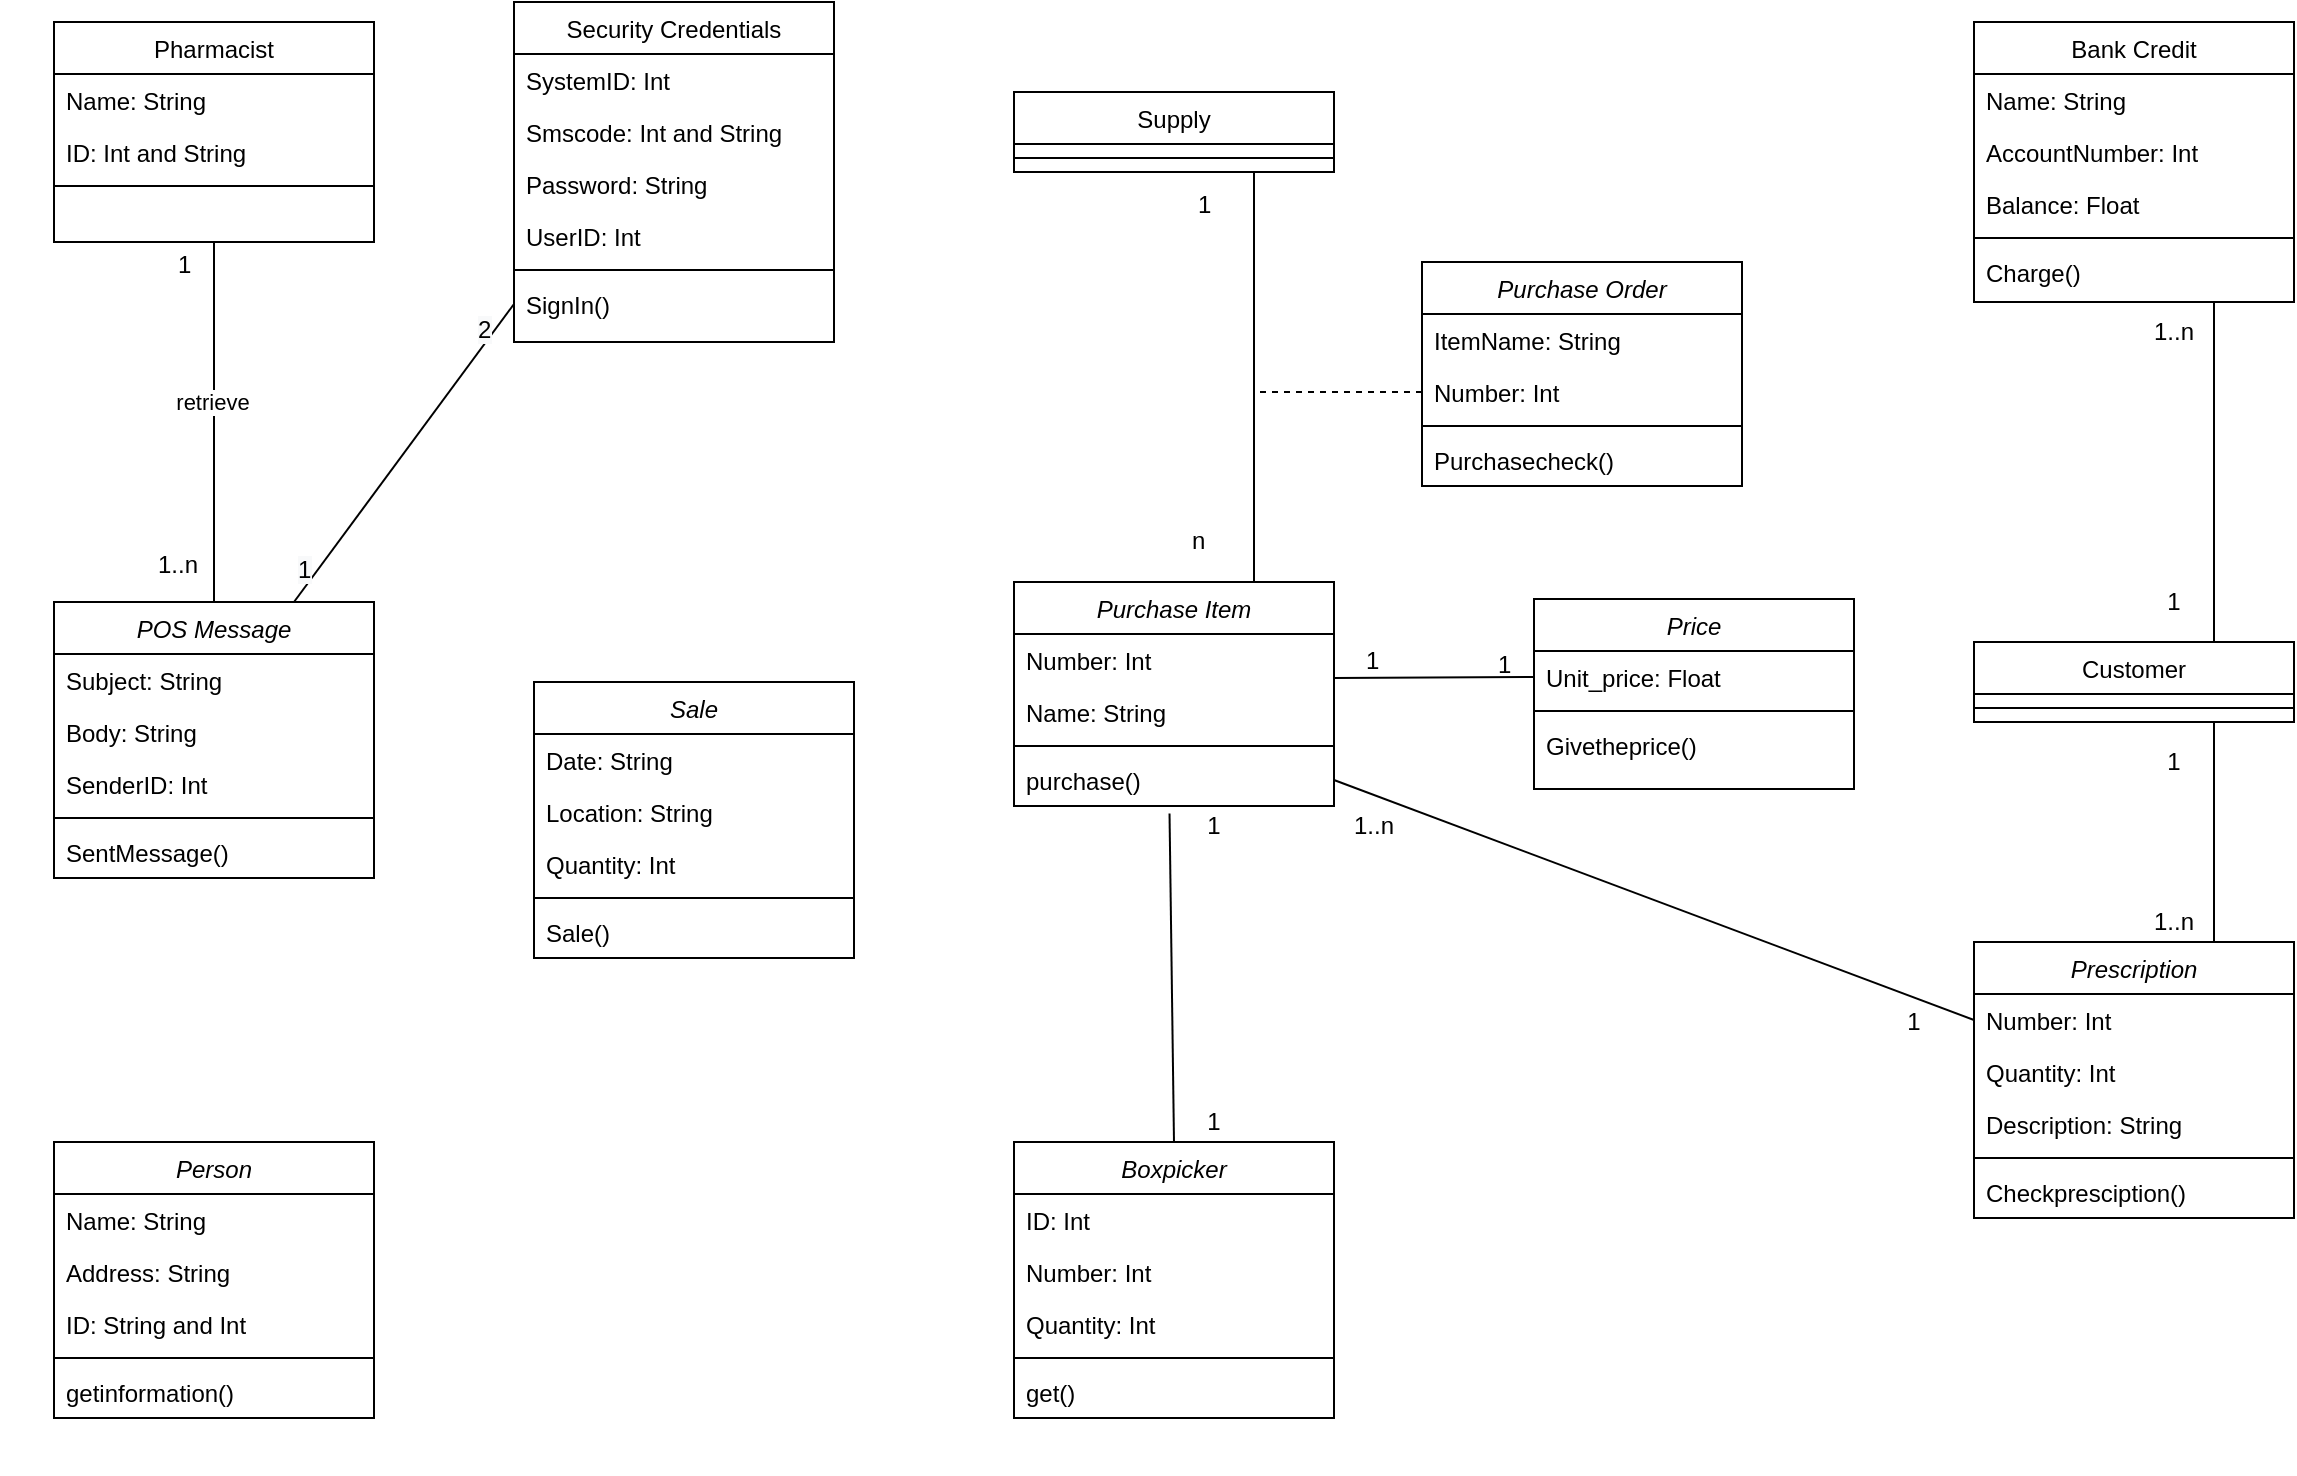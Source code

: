 <mxfile version="14.7.0" type="github">
  <diagram id="C5RBs43oDa-KdzZeNtuy" name="Page-1">
    <mxGraphModel dx="2377" dy="868" grid="1" gridSize="10" guides="1" tooltips="1" connect="1" arrows="1" fold="1" page="1" pageScale="1" pageWidth="827" pageHeight="1169" math="0" shadow="0">
      <root>
        <mxCell id="WIyWlLk6GJQsqaUBKTNV-0" />
        <mxCell id="WIyWlLk6GJQsqaUBKTNV-1" parent="WIyWlLk6GJQsqaUBKTNV-0" />
        <mxCell id="zkfFHV4jXpPFQw0GAbJ--0" value="Person" style="swimlane;fontStyle=2;align=center;verticalAlign=top;childLayout=stackLayout;horizontal=1;startSize=26;horizontalStack=0;resizeParent=1;resizeLast=0;collapsible=1;marginBottom=0;rounded=0;shadow=0;strokeWidth=1;" parent="WIyWlLk6GJQsqaUBKTNV-1" vertex="1">
          <mxGeometry x="-430" y="660" width="160" height="138" as="geometry">
            <mxRectangle x="230" y="140" width="160" height="26" as="alternateBounds" />
          </mxGeometry>
        </mxCell>
        <mxCell id="zkfFHV4jXpPFQw0GAbJ--1" value="Name: String" style="text;align=left;verticalAlign=top;spacingLeft=4;spacingRight=4;overflow=hidden;rotatable=0;points=[[0,0.5],[1,0.5]];portConstraint=eastwest;" parent="zkfFHV4jXpPFQw0GAbJ--0" vertex="1">
          <mxGeometry y="26" width="160" height="26" as="geometry" />
        </mxCell>
        <mxCell id="zkfFHV4jXpPFQw0GAbJ--2" value="Address: String" style="text;align=left;verticalAlign=top;spacingLeft=4;spacingRight=4;overflow=hidden;rotatable=0;points=[[0,0.5],[1,0.5]];portConstraint=eastwest;rounded=0;shadow=0;html=0;" parent="zkfFHV4jXpPFQw0GAbJ--0" vertex="1">
          <mxGeometry y="52" width="160" height="26" as="geometry" />
        </mxCell>
        <mxCell id="zkfFHV4jXpPFQw0GAbJ--3" value="ID: String and Int" style="text;align=left;verticalAlign=top;spacingLeft=4;spacingRight=4;overflow=hidden;rotatable=0;points=[[0,0.5],[1,0.5]];portConstraint=eastwest;rounded=0;shadow=0;html=0;" parent="zkfFHV4jXpPFQw0GAbJ--0" vertex="1">
          <mxGeometry y="78" width="160" height="26" as="geometry" />
        </mxCell>
        <mxCell id="zkfFHV4jXpPFQw0GAbJ--4" value="" style="line;html=1;strokeWidth=1;align=left;verticalAlign=middle;spacingTop=-1;spacingLeft=3;spacingRight=3;rotatable=0;labelPosition=right;points=[];portConstraint=eastwest;" parent="zkfFHV4jXpPFQw0GAbJ--0" vertex="1">
          <mxGeometry y="104" width="160" height="8" as="geometry" />
        </mxCell>
        <mxCell id="zkfFHV4jXpPFQw0GAbJ--5" value="getinformation()" style="text;align=left;verticalAlign=top;spacingLeft=4;spacingRight=4;overflow=hidden;rotatable=0;points=[[0,0.5],[1,0.5]];portConstraint=eastwest;" parent="zkfFHV4jXpPFQw0GAbJ--0" vertex="1">
          <mxGeometry y="112" width="160" height="26" as="geometry" />
        </mxCell>
        <mxCell id="f-Jo6UVaZqLRfZ86BmsS-102" style="edgeStyle=none;rounded=0;orthogonalLoop=1;jettySize=auto;html=1;exitX=0.5;exitY=1;exitDx=0;exitDy=0;entryX=0.5;entryY=0;entryDx=0;entryDy=0;endArrow=none;endFill=0;" edge="1" parent="WIyWlLk6GJQsqaUBKTNV-1" source="zkfFHV4jXpPFQw0GAbJ--6" target="f-Jo6UVaZqLRfZ86BmsS-54">
          <mxGeometry relative="1" as="geometry" />
        </mxCell>
        <mxCell id="f-Jo6UVaZqLRfZ86BmsS-103" value="retrieve" style="edgeLabel;html=1;align=center;verticalAlign=middle;resizable=0;points=[];" vertex="1" connectable="0" parent="f-Jo6UVaZqLRfZ86BmsS-102">
          <mxGeometry x="-0.109" y="-1" relative="1" as="geometry">
            <mxPoint as="offset" />
          </mxGeometry>
        </mxCell>
        <mxCell id="zkfFHV4jXpPFQw0GAbJ--6" value="Pharmacist" style="swimlane;fontStyle=0;align=center;verticalAlign=top;childLayout=stackLayout;horizontal=1;startSize=26;horizontalStack=0;resizeParent=1;resizeLast=0;collapsible=1;marginBottom=0;rounded=0;shadow=0;strokeWidth=1;" parent="WIyWlLk6GJQsqaUBKTNV-1" vertex="1">
          <mxGeometry x="-430" y="100" width="160" height="110" as="geometry">
            <mxRectangle x="130" y="380" width="160" height="26" as="alternateBounds" />
          </mxGeometry>
        </mxCell>
        <mxCell id="zkfFHV4jXpPFQw0GAbJ--7" value="Name: String" style="text;align=left;verticalAlign=top;spacingLeft=4;spacingRight=4;overflow=hidden;rotatable=0;points=[[0,0.5],[1,0.5]];portConstraint=eastwest;" parent="zkfFHV4jXpPFQw0GAbJ--6" vertex="1">
          <mxGeometry y="26" width="160" height="26" as="geometry" />
        </mxCell>
        <mxCell id="zkfFHV4jXpPFQw0GAbJ--8" value="ID: Int and String" style="text;align=left;verticalAlign=top;spacingLeft=4;spacingRight=4;overflow=hidden;rotatable=0;points=[[0,0.5],[1,0.5]];portConstraint=eastwest;rounded=0;shadow=0;html=0;" parent="zkfFHV4jXpPFQw0GAbJ--6" vertex="1">
          <mxGeometry y="52" width="160" height="26" as="geometry" />
        </mxCell>
        <mxCell id="zkfFHV4jXpPFQw0GAbJ--9" value="" style="line;html=1;strokeWidth=1;align=left;verticalAlign=middle;spacingTop=-1;spacingLeft=3;spacingRight=3;rotatable=0;labelPosition=right;points=[];portConstraint=eastwest;" parent="zkfFHV4jXpPFQw0GAbJ--6" vertex="1">
          <mxGeometry y="78" width="160" height="8" as="geometry" />
        </mxCell>
        <mxCell id="zkfFHV4jXpPFQw0GAbJ--13" value="Supply" style="swimlane;fontStyle=0;align=center;verticalAlign=top;childLayout=stackLayout;horizontal=1;startSize=26;horizontalStack=0;resizeParent=1;resizeLast=0;collapsible=1;marginBottom=0;rounded=0;shadow=0;strokeWidth=1;" parent="WIyWlLk6GJQsqaUBKTNV-1" vertex="1">
          <mxGeometry x="50" y="135" width="160" height="40" as="geometry">
            <mxRectangle x="340" y="380" width="170" height="26" as="alternateBounds" />
          </mxGeometry>
        </mxCell>
        <mxCell id="zkfFHV4jXpPFQw0GAbJ--15" value="" style="line;html=1;strokeWidth=1;align=left;verticalAlign=middle;spacingTop=-1;spacingLeft=3;spacingRight=3;rotatable=0;labelPosition=right;points=[];portConstraint=eastwest;" parent="zkfFHV4jXpPFQw0GAbJ--13" vertex="1">
          <mxGeometry y="26" width="160" height="14" as="geometry" />
        </mxCell>
        <mxCell id="zkfFHV4jXpPFQw0GAbJ--17" value="Security Credentials" style="swimlane;fontStyle=0;align=center;verticalAlign=top;childLayout=stackLayout;horizontal=1;startSize=26;horizontalStack=0;resizeParent=1;resizeLast=0;collapsible=1;marginBottom=0;rounded=0;shadow=0;strokeWidth=1;" parent="WIyWlLk6GJQsqaUBKTNV-1" vertex="1">
          <mxGeometry x="-200" y="90" width="160" height="170" as="geometry">
            <mxRectangle x="550" y="140" width="160" height="26" as="alternateBounds" />
          </mxGeometry>
        </mxCell>
        <mxCell id="zkfFHV4jXpPFQw0GAbJ--18" value="SystemID: Int" style="text;align=left;verticalAlign=top;spacingLeft=4;spacingRight=4;overflow=hidden;rotatable=0;points=[[0,0.5],[1,0.5]];portConstraint=eastwest;" parent="zkfFHV4jXpPFQw0GAbJ--17" vertex="1">
          <mxGeometry y="26" width="160" height="26" as="geometry" />
        </mxCell>
        <mxCell id="zkfFHV4jXpPFQw0GAbJ--19" value="Smscode: Int and String" style="text;align=left;verticalAlign=top;spacingLeft=4;spacingRight=4;overflow=hidden;rotatable=0;points=[[0,0.5],[1,0.5]];portConstraint=eastwest;rounded=0;shadow=0;html=0;" parent="zkfFHV4jXpPFQw0GAbJ--17" vertex="1">
          <mxGeometry y="52" width="160" height="26" as="geometry" />
        </mxCell>
        <mxCell id="zkfFHV4jXpPFQw0GAbJ--20" value="Password: String" style="text;align=left;verticalAlign=top;spacingLeft=4;spacingRight=4;overflow=hidden;rotatable=0;points=[[0,0.5],[1,0.5]];portConstraint=eastwest;rounded=0;shadow=0;html=0;" parent="zkfFHV4jXpPFQw0GAbJ--17" vertex="1">
          <mxGeometry y="78" width="160" height="26" as="geometry" />
        </mxCell>
        <mxCell id="zkfFHV4jXpPFQw0GAbJ--21" value="UserID: Int" style="text;align=left;verticalAlign=top;spacingLeft=4;spacingRight=4;overflow=hidden;rotatable=0;points=[[0,0.5],[1,0.5]];portConstraint=eastwest;rounded=0;shadow=0;html=0;" parent="zkfFHV4jXpPFQw0GAbJ--17" vertex="1">
          <mxGeometry y="104" width="160" height="26" as="geometry" />
        </mxCell>
        <mxCell id="zkfFHV4jXpPFQw0GAbJ--23" value="" style="line;html=1;strokeWidth=1;align=left;verticalAlign=middle;spacingTop=-1;spacingLeft=3;spacingRight=3;rotatable=0;labelPosition=right;points=[];portConstraint=eastwest;" parent="zkfFHV4jXpPFQw0GAbJ--17" vertex="1">
          <mxGeometry y="130" width="160" height="8" as="geometry" />
        </mxCell>
        <mxCell id="zkfFHV4jXpPFQw0GAbJ--24" value="SignIn()" style="text;align=left;verticalAlign=top;spacingLeft=4;spacingRight=4;overflow=hidden;rotatable=0;points=[[0,0.5],[1,0.5]];portConstraint=eastwest;" parent="zkfFHV4jXpPFQw0GAbJ--17" vertex="1">
          <mxGeometry y="138" width="160" height="26" as="geometry" />
        </mxCell>
        <mxCell id="f-Jo6UVaZqLRfZ86BmsS-0" value="Purchase Order" style="swimlane;fontStyle=2;align=center;verticalAlign=top;childLayout=stackLayout;horizontal=1;startSize=26;horizontalStack=0;resizeParent=1;resizeLast=0;collapsible=1;marginBottom=0;rounded=0;shadow=0;strokeWidth=1;" vertex="1" parent="WIyWlLk6GJQsqaUBKTNV-1">
          <mxGeometry x="254" y="220" width="160" height="112" as="geometry">
            <mxRectangle x="230" y="140" width="160" height="26" as="alternateBounds" />
          </mxGeometry>
        </mxCell>
        <mxCell id="f-Jo6UVaZqLRfZ86BmsS-1" value="ItemName: String" style="text;align=left;verticalAlign=top;spacingLeft=4;spacingRight=4;overflow=hidden;rotatable=0;points=[[0,0.5],[1,0.5]];portConstraint=eastwest;" vertex="1" parent="f-Jo6UVaZqLRfZ86BmsS-0">
          <mxGeometry y="26" width="160" height="26" as="geometry" />
        </mxCell>
        <mxCell id="f-Jo6UVaZqLRfZ86BmsS-2" value="Number: Int" style="text;align=left;verticalAlign=top;spacingLeft=4;spacingRight=4;overflow=hidden;rotatable=0;points=[[0,0.5],[1,0.5]];portConstraint=eastwest;rounded=0;shadow=0;html=0;" vertex="1" parent="f-Jo6UVaZqLRfZ86BmsS-0">
          <mxGeometry y="52" width="160" height="26" as="geometry" />
        </mxCell>
        <mxCell id="f-Jo6UVaZqLRfZ86BmsS-4" value="" style="line;html=1;strokeWidth=1;align=left;verticalAlign=middle;spacingTop=-1;spacingLeft=3;spacingRight=3;rotatable=0;labelPosition=right;points=[];portConstraint=eastwest;" vertex="1" parent="f-Jo6UVaZqLRfZ86BmsS-0">
          <mxGeometry y="78" width="160" height="8" as="geometry" />
        </mxCell>
        <mxCell id="f-Jo6UVaZqLRfZ86BmsS-5" value="Purchasecheck()" style="text;align=left;verticalAlign=top;spacingLeft=4;spacingRight=4;overflow=hidden;rotatable=0;points=[[0,0.5],[1,0.5]];portConstraint=eastwest;" vertex="1" parent="f-Jo6UVaZqLRfZ86BmsS-0">
          <mxGeometry y="86" width="160" height="26" as="geometry" />
        </mxCell>
        <mxCell id="f-Jo6UVaZqLRfZ86BmsS-124" style="edgeStyle=none;rounded=0;orthogonalLoop=1;jettySize=auto;html=1;exitX=0.5;exitY=0;exitDx=0;exitDy=0;entryX=0.486;entryY=1.146;entryDx=0;entryDy=0;entryPerimeter=0;endArrow=none;endFill=0;" edge="1" parent="WIyWlLk6GJQsqaUBKTNV-1" source="f-Jo6UVaZqLRfZ86BmsS-36" target="f-Jo6UVaZqLRfZ86BmsS-65">
          <mxGeometry relative="1" as="geometry" />
        </mxCell>
        <mxCell id="f-Jo6UVaZqLRfZ86BmsS-36" value="Boxpicker" style="swimlane;fontStyle=2;align=center;verticalAlign=top;childLayout=stackLayout;horizontal=1;startSize=26;horizontalStack=0;resizeParent=1;resizeLast=0;collapsible=1;marginBottom=0;rounded=0;shadow=0;strokeWidth=1;" vertex="1" parent="WIyWlLk6GJQsqaUBKTNV-1">
          <mxGeometry x="50" y="660" width="160" height="138" as="geometry">
            <mxRectangle x="230" y="140" width="160" height="26" as="alternateBounds" />
          </mxGeometry>
        </mxCell>
        <mxCell id="f-Jo6UVaZqLRfZ86BmsS-37" value="ID: Int" style="text;align=left;verticalAlign=top;spacingLeft=4;spacingRight=4;overflow=hidden;rotatable=0;points=[[0,0.5],[1,0.5]];portConstraint=eastwest;" vertex="1" parent="f-Jo6UVaZqLRfZ86BmsS-36">
          <mxGeometry y="26" width="160" height="26" as="geometry" />
        </mxCell>
        <mxCell id="f-Jo6UVaZqLRfZ86BmsS-38" value="Number: Int" style="text;align=left;verticalAlign=top;spacingLeft=4;spacingRight=4;overflow=hidden;rotatable=0;points=[[0,0.5],[1,0.5]];portConstraint=eastwest;rounded=0;shadow=0;html=0;" vertex="1" parent="f-Jo6UVaZqLRfZ86BmsS-36">
          <mxGeometry y="52" width="160" height="26" as="geometry" />
        </mxCell>
        <mxCell id="f-Jo6UVaZqLRfZ86BmsS-39" value="Quantity: Int" style="text;align=left;verticalAlign=top;spacingLeft=4;spacingRight=4;overflow=hidden;rotatable=0;points=[[0,0.5],[1,0.5]];portConstraint=eastwest;rounded=0;shadow=0;html=0;" vertex="1" parent="f-Jo6UVaZqLRfZ86BmsS-36">
          <mxGeometry y="78" width="160" height="26" as="geometry" />
        </mxCell>
        <mxCell id="f-Jo6UVaZqLRfZ86BmsS-40" value="" style="line;html=1;strokeWidth=1;align=left;verticalAlign=middle;spacingTop=-1;spacingLeft=3;spacingRight=3;rotatable=0;labelPosition=right;points=[];portConstraint=eastwest;" vertex="1" parent="f-Jo6UVaZqLRfZ86BmsS-36">
          <mxGeometry y="104" width="160" height="8" as="geometry" />
        </mxCell>
        <mxCell id="f-Jo6UVaZqLRfZ86BmsS-41" value="get()" style="text;align=left;verticalAlign=top;spacingLeft=4;spacingRight=4;overflow=hidden;rotatable=0;points=[[0,0.5],[1,0.5]];portConstraint=eastwest;" vertex="1" parent="f-Jo6UVaZqLRfZ86BmsS-36">
          <mxGeometry y="112" width="160" height="26" as="geometry" />
        </mxCell>
        <mxCell id="f-Jo6UVaZqLRfZ86BmsS-42" value="Price" style="swimlane;fontStyle=2;align=center;verticalAlign=top;childLayout=stackLayout;horizontal=1;startSize=26;horizontalStack=0;resizeParent=1;resizeLast=0;collapsible=1;marginBottom=0;rounded=0;shadow=0;strokeWidth=1;" vertex="1" parent="WIyWlLk6GJQsqaUBKTNV-1">
          <mxGeometry x="310" y="388.5" width="160" height="95" as="geometry">
            <mxRectangle x="230" y="140" width="160" height="26" as="alternateBounds" />
          </mxGeometry>
        </mxCell>
        <mxCell id="f-Jo6UVaZqLRfZ86BmsS-43" value="Unit_price: Float" style="text;align=left;verticalAlign=top;spacingLeft=4;spacingRight=4;overflow=hidden;rotatable=0;points=[[0,0.5],[1,0.5]];portConstraint=eastwest;" vertex="1" parent="f-Jo6UVaZqLRfZ86BmsS-42">
          <mxGeometry y="26" width="160" height="26" as="geometry" />
        </mxCell>
        <mxCell id="f-Jo6UVaZqLRfZ86BmsS-46" value="" style="line;html=1;strokeWidth=1;align=left;verticalAlign=middle;spacingTop=-1;spacingLeft=3;spacingRight=3;rotatable=0;labelPosition=right;points=[];portConstraint=eastwest;" vertex="1" parent="f-Jo6UVaZqLRfZ86BmsS-42">
          <mxGeometry y="52" width="160" height="8" as="geometry" />
        </mxCell>
        <mxCell id="f-Jo6UVaZqLRfZ86BmsS-47" value="Givetheprice()" style="text;align=left;verticalAlign=top;spacingLeft=4;spacingRight=4;overflow=hidden;rotatable=0;points=[[0,0.5],[1,0.5]];portConstraint=eastwest;" vertex="1" parent="f-Jo6UVaZqLRfZ86BmsS-42">
          <mxGeometry y="60" width="160" height="26" as="geometry" />
        </mxCell>
        <mxCell id="f-Jo6UVaZqLRfZ86BmsS-48" value="Prescription" style="swimlane;fontStyle=2;align=center;verticalAlign=top;childLayout=stackLayout;horizontal=1;startSize=26;horizontalStack=0;resizeParent=1;resizeLast=0;collapsible=1;marginBottom=0;rounded=0;shadow=0;strokeWidth=1;" vertex="1" parent="WIyWlLk6GJQsqaUBKTNV-1">
          <mxGeometry x="530" y="560" width="160" height="138" as="geometry">
            <mxRectangle x="230" y="140" width="160" height="26" as="alternateBounds" />
          </mxGeometry>
        </mxCell>
        <mxCell id="f-Jo6UVaZqLRfZ86BmsS-49" value="Number: Int" style="text;align=left;verticalAlign=top;spacingLeft=4;spacingRight=4;overflow=hidden;rotatable=0;points=[[0,0.5],[1,0.5]];portConstraint=eastwest;" vertex="1" parent="f-Jo6UVaZqLRfZ86BmsS-48">
          <mxGeometry y="26" width="160" height="26" as="geometry" />
        </mxCell>
        <mxCell id="f-Jo6UVaZqLRfZ86BmsS-50" value="Quantity: Int" style="text;align=left;verticalAlign=top;spacingLeft=4;spacingRight=4;overflow=hidden;rotatable=0;points=[[0,0.5],[1,0.5]];portConstraint=eastwest;rounded=0;shadow=0;html=0;" vertex="1" parent="f-Jo6UVaZqLRfZ86BmsS-48">
          <mxGeometry y="52" width="160" height="26" as="geometry" />
        </mxCell>
        <mxCell id="f-Jo6UVaZqLRfZ86BmsS-51" value="Description: String" style="text;align=left;verticalAlign=top;spacingLeft=4;spacingRight=4;overflow=hidden;rotatable=0;points=[[0,0.5],[1,0.5]];portConstraint=eastwest;rounded=0;shadow=0;html=0;" vertex="1" parent="f-Jo6UVaZqLRfZ86BmsS-48">
          <mxGeometry y="78" width="160" height="26" as="geometry" />
        </mxCell>
        <mxCell id="f-Jo6UVaZqLRfZ86BmsS-52" value="" style="line;html=1;strokeWidth=1;align=left;verticalAlign=middle;spacingTop=-1;spacingLeft=3;spacingRight=3;rotatable=0;labelPosition=right;points=[];portConstraint=eastwest;" vertex="1" parent="f-Jo6UVaZqLRfZ86BmsS-48">
          <mxGeometry y="104" width="160" height="8" as="geometry" />
        </mxCell>
        <mxCell id="f-Jo6UVaZqLRfZ86BmsS-53" value="Checkpresciption()" style="text;align=left;verticalAlign=top;spacingLeft=4;spacingRight=4;overflow=hidden;rotatable=0;points=[[0,0.5],[1,0.5]];portConstraint=eastwest;" vertex="1" parent="f-Jo6UVaZqLRfZ86BmsS-48">
          <mxGeometry y="112" width="160" height="26" as="geometry" />
        </mxCell>
        <mxCell id="f-Jo6UVaZqLRfZ86BmsS-94" style="edgeStyle=orthogonalEdgeStyle;rounded=0;orthogonalLoop=1;jettySize=auto;html=1;exitX=0.25;exitY=0;exitDx=0;exitDy=0;entryX=0.251;entryY=0.962;entryDx=0;entryDy=0;entryPerimeter=0;strokeColor=none;startArrow=none;" edge="1" parent="WIyWlLk6GJQsqaUBKTNV-1" target="zkfFHV4jXpPFQw0GAbJ--5">
          <mxGeometry relative="1" as="geometry">
            <mxPoint x="-367.5" y="228" as="sourcePoint" />
          </mxGeometry>
        </mxCell>
        <mxCell id="f-Jo6UVaZqLRfZ86BmsS-99" style="edgeStyle=none;rounded=0;orthogonalLoop=1;jettySize=auto;html=1;exitX=0.75;exitY=0;exitDx=0;exitDy=0;entryX=0;entryY=0.5;entryDx=0;entryDy=0;endArrow=none;endFill=0;" edge="1" parent="WIyWlLk6GJQsqaUBKTNV-1" source="f-Jo6UVaZqLRfZ86BmsS-54" target="zkfFHV4jXpPFQw0GAbJ--24">
          <mxGeometry relative="1" as="geometry" />
        </mxCell>
        <mxCell id="f-Jo6UVaZqLRfZ86BmsS-54" value="POS Message" style="swimlane;fontStyle=2;align=center;verticalAlign=top;childLayout=stackLayout;horizontal=1;startSize=26;horizontalStack=0;resizeParent=1;resizeLast=0;collapsible=1;marginBottom=0;rounded=0;shadow=0;strokeWidth=1;" vertex="1" parent="WIyWlLk6GJQsqaUBKTNV-1">
          <mxGeometry x="-430" y="390" width="160" height="138" as="geometry">
            <mxRectangle x="230" y="140" width="160" height="26" as="alternateBounds" />
          </mxGeometry>
        </mxCell>
        <mxCell id="f-Jo6UVaZqLRfZ86BmsS-55" value="Subject: String" style="text;align=left;verticalAlign=top;spacingLeft=4;spacingRight=4;overflow=hidden;rotatable=0;points=[[0,0.5],[1,0.5]];portConstraint=eastwest;" vertex="1" parent="f-Jo6UVaZqLRfZ86BmsS-54">
          <mxGeometry y="26" width="160" height="26" as="geometry" />
        </mxCell>
        <mxCell id="f-Jo6UVaZqLRfZ86BmsS-56" value="Body: String" style="text;align=left;verticalAlign=top;spacingLeft=4;spacingRight=4;overflow=hidden;rotatable=0;points=[[0,0.5],[1,0.5]];portConstraint=eastwest;rounded=0;shadow=0;html=0;" vertex="1" parent="f-Jo6UVaZqLRfZ86BmsS-54">
          <mxGeometry y="52" width="160" height="26" as="geometry" />
        </mxCell>
        <mxCell id="f-Jo6UVaZqLRfZ86BmsS-57" value="SenderID: Int" style="text;align=left;verticalAlign=top;spacingLeft=4;spacingRight=4;overflow=hidden;rotatable=0;points=[[0,0.5],[1,0.5]];portConstraint=eastwest;rounded=0;shadow=0;html=0;" vertex="1" parent="f-Jo6UVaZqLRfZ86BmsS-54">
          <mxGeometry y="78" width="160" height="26" as="geometry" />
        </mxCell>
        <mxCell id="f-Jo6UVaZqLRfZ86BmsS-58" value="" style="line;html=1;strokeWidth=1;align=left;verticalAlign=middle;spacingTop=-1;spacingLeft=3;spacingRight=3;rotatable=0;labelPosition=right;points=[];portConstraint=eastwest;" vertex="1" parent="f-Jo6UVaZqLRfZ86BmsS-54">
          <mxGeometry y="104" width="160" height="8" as="geometry" />
        </mxCell>
        <mxCell id="f-Jo6UVaZqLRfZ86BmsS-59" value="SentMessage()" style="text;align=left;verticalAlign=top;spacingLeft=4;spacingRight=4;overflow=hidden;rotatable=0;points=[[0,0.5],[1,0.5]];portConstraint=eastwest;" vertex="1" parent="f-Jo6UVaZqLRfZ86BmsS-54">
          <mxGeometry y="112" width="160" height="26" as="geometry" />
        </mxCell>
        <mxCell id="f-Jo6UVaZqLRfZ86BmsS-105" style="edgeStyle=none;rounded=0;orthogonalLoop=1;jettySize=auto;html=1;exitX=0.75;exitY=0;exitDx=0;exitDy=0;entryX=0.75;entryY=1;entryDx=0;entryDy=0;endArrow=none;endFill=0;" edge="1" parent="WIyWlLk6GJQsqaUBKTNV-1" source="f-Jo6UVaZqLRfZ86BmsS-60" target="zkfFHV4jXpPFQw0GAbJ--13">
          <mxGeometry relative="1" as="geometry" />
        </mxCell>
        <mxCell id="f-Jo6UVaZqLRfZ86BmsS-60" value="Purchase Item" style="swimlane;fontStyle=2;align=center;verticalAlign=top;childLayout=stackLayout;horizontal=1;startSize=26;horizontalStack=0;resizeParent=1;resizeLast=0;collapsible=1;marginBottom=0;rounded=0;shadow=0;strokeWidth=1;" vertex="1" parent="WIyWlLk6GJQsqaUBKTNV-1">
          <mxGeometry x="50" y="380" width="160" height="112" as="geometry">
            <mxRectangle x="230" y="140" width="160" height="26" as="alternateBounds" />
          </mxGeometry>
        </mxCell>
        <mxCell id="f-Jo6UVaZqLRfZ86BmsS-61" value="Number: Int" style="text;align=left;verticalAlign=top;spacingLeft=4;spacingRight=4;overflow=hidden;rotatable=0;points=[[0,0.5],[1,0.5]];portConstraint=eastwest;" vertex="1" parent="f-Jo6UVaZqLRfZ86BmsS-60">
          <mxGeometry y="26" width="160" height="26" as="geometry" />
        </mxCell>
        <mxCell id="f-Jo6UVaZqLRfZ86BmsS-62" value="Name: String" style="text;align=left;verticalAlign=top;spacingLeft=4;spacingRight=4;overflow=hidden;rotatable=0;points=[[0,0.5],[1,0.5]];portConstraint=eastwest;rounded=0;shadow=0;html=0;" vertex="1" parent="f-Jo6UVaZqLRfZ86BmsS-60">
          <mxGeometry y="52" width="160" height="26" as="geometry" />
        </mxCell>
        <mxCell id="f-Jo6UVaZqLRfZ86BmsS-64" value="" style="line;html=1;strokeWidth=1;align=left;verticalAlign=middle;spacingTop=-1;spacingLeft=3;spacingRight=3;rotatable=0;labelPosition=right;points=[];portConstraint=eastwest;" vertex="1" parent="f-Jo6UVaZqLRfZ86BmsS-60">
          <mxGeometry y="78" width="160" height="8" as="geometry" />
        </mxCell>
        <mxCell id="f-Jo6UVaZqLRfZ86BmsS-65" value="purchase()" style="text;align=left;verticalAlign=top;spacingLeft=4;spacingRight=4;overflow=hidden;rotatable=0;points=[[0,0.5],[1,0.5]];portConstraint=eastwest;" vertex="1" parent="f-Jo6UVaZqLRfZ86BmsS-60">
          <mxGeometry y="86" width="160" height="26" as="geometry" />
        </mxCell>
        <mxCell id="f-Jo6UVaZqLRfZ86BmsS-115" style="edgeStyle=none;rounded=0;orthogonalLoop=1;jettySize=auto;html=1;exitX=0.75;exitY=0;exitDx=0;exitDy=0;entryX=0.75;entryY=1;entryDx=0;entryDy=0;endArrow=none;endFill=0;" edge="1" parent="WIyWlLk6GJQsqaUBKTNV-1" source="f-Jo6UVaZqLRfZ86BmsS-68" target="f-Jo6UVaZqLRfZ86BmsS-84">
          <mxGeometry relative="1" as="geometry" />
        </mxCell>
        <mxCell id="f-Jo6UVaZqLRfZ86BmsS-116" style="edgeStyle=none;rounded=0;orthogonalLoop=1;jettySize=auto;html=1;exitX=0.75;exitY=1;exitDx=0;exitDy=0;entryX=0.75;entryY=0;entryDx=0;entryDy=0;endArrow=none;endFill=0;" edge="1" parent="WIyWlLk6GJQsqaUBKTNV-1" source="f-Jo6UVaZqLRfZ86BmsS-68" target="f-Jo6UVaZqLRfZ86BmsS-48">
          <mxGeometry relative="1" as="geometry" />
        </mxCell>
        <mxCell id="f-Jo6UVaZqLRfZ86BmsS-68" value="Customer" style="swimlane;fontStyle=0;align=center;verticalAlign=top;childLayout=stackLayout;horizontal=1;startSize=26;horizontalStack=0;resizeParent=1;resizeLast=0;collapsible=1;marginBottom=0;rounded=0;shadow=0;strokeWidth=1;" vertex="1" parent="WIyWlLk6GJQsqaUBKTNV-1">
          <mxGeometry x="530" y="410" width="160" height="40" as="geometry">
            <mxRectangle x="340" y="380" width="170" height="26" as="alternateBounds" />
          </mxGeometry>
        </mxCell>
        <mxCell id="f-Jo6UVaZqLRfZ86BmsS-69" value="" style="line;html=1;strokeWidth=1;align=left;verticalAlign=middle;spacingTop=-1;spacingLeft=3;spacingRight=3;rotatable=0;labelPosition=right;points=[];portConstraint=eastwest;" vertex="1" parent="f-Jo6UVaZqLRfZ86BmsS-68">
          <mxGeometry y="26" width="160" height="14" as="geometry" />
        </mxCell>
        <mxCell id="f-Jo6UVaZqLRfZ86BmsS-74" value="Sale" style="swimlane;fontStyle=2;align=center;verticalAlign=top;childLayout=stackLayout;horizontal=1;startSize=26;horizontalStack=0;resizeParent=1;resizeLast=0;collapsible=1;marginBottom=0;rounded=0;shadow=0;strokeWidth=1;" vertex="1" parent="WIyWlLk6GJQsqaUBKTNV-1">
          <mxGeometry x="-190" y="430" width="160" height="138" as="geometry">
            <mxRectangle x="230" y="140" width="160" height="26" as="alternateBounds" />
          </mxGeometry>
        </mxCell>
        <mxCell id="f-Jo6UVaZqLRfZ86BmsS-75" value="Date: String" style="text;align=left;verticalAlign=top;spacingLeft=4;spacingRight=4;overflow=hidden;rotatable=0;points=[[0,0.5],[1,0.5]];portConstraint=eastwest;" vertex="1" parent="f-Jo6UVaZqLRfZ86BmsS-74">
          <mxGeometry y="26" width="160" height="26" as="geometry" />
        </mxCell>
        <mxCell id="f-Jo6UVaZqLRfZ86BmsS-76" value="Location: String" style="text;align=left;verticalAlign=top;spacingLeft=4;spacingRight=4;overflow=hidden;rotatable=0;points=[[0,0.5],[1,0.5]];portConstraint=eastwest;rounded=0;shadow=0;html=0;" vertex="1" parent="f-Jo6UVaZqLRfZ86BmsS-74">
          <mxGeometry y="52" width="160" height="26" as="geometry" />
        </mxCell>
        <mxCell id="f-Jo6UVaZqLRfZ86BmsS-77" value="Quantity: Int" style="text;align=left;verticalAlign=top;spacingLeft=4;spacingRight=4;overflow=hidden;rotatable=0;points=[[0,0.5],[1,0.5]];portConstraint=eastwest;rounded=0;shadow=0;html=0;" vertex="1" parent="f-Jo6UVaZqLRfZ86BmsS-74">
          <mxGeometry y="78" width="160" height="26" as="geometry" />
        </mxCell>
        <mxCell id="f-Jo6UVaZqLRfZ86BmsS-78" value="" style="line;html=1;strokeWidth=1;align=left;verticalAlign=middle;spacingTop=-1;spacingLeft=3;spacingRight=3;rotatable=0;labelPosition=right;points=[];portConstraint=eastwest;" vertex="1" parent="f-Jo6UVaZqLRfZ86BmsS-74">
          <mxGeometry y="104" width="160" height="8" as="geometry" />
        </mxCell>
        <mxCell id="f-Jo6UVaZqLRfZ86BmsS-79" value="Sale()" style="text;align=left;verticalAlign=top;spacingLeft=4;spacingRight=4;overflow=hidden;rotatable=0;points=[[0,0.5],[1,0.5]];portConstraint=eastwest;" vertex="1" parent="f-Jo6UVaZqLRfZ86BmsS-74">
          <mxGeometry y="112" width="160" height="26" as="geometry" />
        </mxCell>
        <mxCell id="f-Jo6UVaZqLRfZ86BmsS-84" value="Bank Credit" style="swimlane;fontStyle=0;align=center;verticalAlign=top;childLayout=stackLayout;horizontal=1;startSize=26;horizontalStack=0;resizeParent=1;resizeLast=0;collapsible=1;marginBottom=0;rounded=0;shadow=0;strokeWidth=1;" vertex="1" parent="WIyWlLk6GJQsqaUBKTNV-1">
          <mxGeometry x="530" y="100" width="160" height="140" as="geometry">
            <mxRectangle x="550" y="140" width="160" height="26" as="alternateBounds" />
          </mxGeometry>
        </mxCell>
        <mxCell id="f-Jo6UVaZqLRfZ86BmsS-85" value="Name: String" style="text;align=left;verticalAlign=top;spacingLeft=4;spacingRight=4;overflow=hidden;rotatable=0;points=[[0,0.5],[1,0.5]];portConstraint=eastwest;" vertex="1" parent="f-Jo6UVaZqLRfZ86BmsS-84">
          <mxGeometry y="26" width="160" height="26" as="geometry" />
        </mxCell>
        <mxCell id="f-Jo6UVaZqLRfZ86BmsS-86" value="AccountNumber: Int" style="text;align=left;verticalAlign=top;spacingLeft=4;spacingRight=4;overflow=hidden;rotatable=0;points=[[0,0.5],[1,0.5]];portConstraint=eastwest;rounded=0;shadow=0;html=0;" vertex="1" parent="f-Jo6UVaZqLRfZ86BmsS-84">
          <mxGeometry y="52" width="160" height="26" as="geometry" />
        </mxCell>
        <mxCell id="f-Jo6UVaZqLRfZ86BmsS-87" value="Balance: Float" style="text;align=left;verticalAlign=top;spacingLeft=4;spacingRight=4;overflow=hidden;rotatable=0;points=[[0,0.5],[1,0.5]];portConstraint=eastwest;rounded=0;shadow=0;html=0;" vertex="1" parent="f-Jo6UVaZqLRfZ86BmsS-84">
          <mxGeometry y="78" width="160" height="26" as="geometry" />
        </mxCell>
        <mxCell id="f-Jo6UVaZqLRfZ86BmsS-89" value="" style="line;html=1;strokeWidth=1;align=left;verticalAlign=middle;spacingTop=-1;spacingLeft=3;spacingRight=3;rotatable=0;labelPosition=right;points=[];portConstraint=eastwest;" vertex="1" parent="f-Jo6UVaZqLRfZ86BmsS-84">
          <mxGeometry y="104" width="160" height="8" as="geometry" />
        </mxCell>
        <mxCell id="f-Jo6UVaZqLRfZ86BmsS-90" value="Charge()" style="text;align=left;verticalAlign=top;spacingLeft=4;spacingRight=4;overflow=hidden;rotatable=0;points=[[0,0.5],[1,0.5]];portConstraint=eastwest;" vertex="1" parent="f-Jo6UVaZqLRfZ86BmsS-84">
          <mxGeometry y="112" width="160" height="26" as="geometry" />
        </mxCell>
        <mxCell id="f-Jo6UVaZqLRfZ86BmsS-95" value="1" style="resizable=0;align=left;verticalAlign=bottom;labelBackgroundColor=none;fontSize=12;" connectable="0" vertex="1" parent="WIyWlLk6GJQsqaUBKTNV-1">
          <mxGeometry x="-370" y="230" as="geometry" />
        </mxCell>
        <mxCell id="f-Jo6UVaZqLRfZ86BmsS-98" value="" style="edgeStyle=orthogonalEdgeStyle;rounded=0;orthogonalLoop=1;jettySize=auto;html=1;exitX=0.25;exitY=0;exitDx=0;exitDy=0;entryX=0.251;entryY=0.962;entryDx=0;entryDy=0;entryPerimeter=0;strokeColor=none;endArrow=none;" edge="1" parent="WIyWlLk6GJQsqaUBKTNV-1" source="f-Jo6UVaZqLRfZ86BmsS-54">
          <mxGeometry relative="1" as="geometry">
            <mxPoint x="-390" y="390" as="sourcePoint" />
            <mxPoint x="-367.49" y="256.86" as="targetPoint" />
          </mxGeometry>
        </mxCell>
        <mxCell id="f-Jo6UVaZqLRfZ86BmsS-100" value="&lt;span style=&quot;color: rgb(0 , 0 , 0) ; font-family: &amp;#34;helvetica&amp;#34; ; font-size: 12px ; font-style: normal ; font-weight: 400 ; letter-spacing: normal ; text-align: left ; text-indent: 0px ; text-transform: none ; word-spacing: 0px ; background-color: rgb(248 , 249 , 250) ; display: inline ; float: none&quot;&gt;1&lt;/span&gt;" style="text;whiteSpace=wrap;html=1;" vertex="1" parent="WIyWlLk6GJQsqaUBKTNV-1">
          <mxGeometry x="-310" y="360" width="10" height="30" as="geometry" />
        </mxCell>
        <mxCell id="f-Jo6UVaZqLRfZ86BmsS-101" value="&lt;span style=&quot;color: rgb(0 , 0 , 0) ; font-family: &amp;#34;helvetica&amp;#34; ; font-size: 12px ; font-style: normal ; font-weight: 400 ; letter-spacing: normal ; text-align: left ; text-indent: 0px ; text-transform: none ; word-spacing: 0px ; background-color: rgb(248 , 249 , 250) ; display: inline ; float: none&quot;&gt;2&lt;/span&gt;" style="text;whiteSpace=wrap;html=1;" vertex="1" parent="WIyWlLk6GJQsqaUBKTNV-1">
          <mxGeometry x="-220" y="240" width="10" height="30" as="geometry" />
        </mxCell>
        <mxCell id="f-Jo6UVaZqLRfZ86BmsS-104" value="1..n" style="resizable=0;align=left;verticalAlign=bottom;labelBackgroundColor=none;fontSize=12;" connectable="0" vertex="1" parent="WIyWlLk6GJQsqaUBKTNV-1">
          <mxGeometry x="-380" y="380" as="geometry" />
        </mxCell>
        <mxCell id="f-Jo6UVaZqLRfZ86BmsS-106" style="edgeStyle=none;rounded=0;orthogonalLoop=1;jettySize=auto;html=1;exitX=0;exitY=0.5;exitDx=0;exitDy=0;endArrow=none;endFill=0;dashed=1;" edge="1" parent="WIyWlLk6GJQsqaUBKTNV-1" source="f-Jo6UVaZqLRfZ86BmsS-2">
          <mxGeometry relative="1" as="geometry">
            <mxPoint x="170" y="285" as="targetPoint" />
          </mxGeometry>
        </mxCell>
        <mxCell id="f-Jo6UVaZqLRfZ86BmsS-107" value="1" style="resizable=0;align=left;verticalAlign=bottom;labelBackgroundColor=none;fontSize=12;" connectable="0" vertex="1" parent="WIyWlLk6GJQsqaUBKTNV-1">
          <mxGeometry x="140" y="200" as="geometry" />
        </mxCell>
        <mxCell id="f-Jo6UVaZqLRfZ86BmsS-108" value="n" style="resizable=0;align=left;verticalAlign=bottom;labelBackgroundColor=none;fontSize=12;" connectable="0" vertex="1" parent="WIyWlLk6GJQsqaUBKTNV-1">
          <mxGeometry x="140" y="350" as="geometry">
            <mxPoint x="-3" y="18" as="offset" />
          </mxGeometry>
        </mxCell>
        <mxCell id="f-Jo6UVaZqLRfZ86BmsS-110" style="edgeStyle=none;rounded=0;orthogonalLoop=1;jettySize=auto;html=1;exitX=0;exitY=0.5;exitDx=0;exitDy=0;entryX=1;entryY=0.846;entryDx=0;entryDy=0;entryPerimeter=0;endArrow=none;endFill=0;" edge="1" parent="WIyWlLk6GJQsqaUBKTNV-1" source="f-Jo6UVaZqLRfZ86BmsS-43" target="f-Jo6UVaZqLRfZ86BmsS-61">
          <mxGeometry relative="1" as="geometry" />
        </mxCell>
        <mxCell id="f-Jo6UVaZqLRfZ86BmsS-111" value="1" style="resizable=0;align=left;verticalAlign=bottom;labelBackgroundColor=none;fontSize=12;" connectable="0" vertex="1" parent="WIyWlLk6GJQsqaUBKTNV-1">
          <mxGeometry x="150" y="210" as="geometry">
            <mxPoint x="74" y="218" as="offset" />
          </mxGeometry>
        </mxCell>
        <mxCell id="f-Jo6UVaZqLRfZ86BmsS-112" value="1" style="resizable=0;align=left;verticalAlign=bottom;labelBackgroundColor=none;fontSize=12;" connectable="0" vertex="1" parent="WIyWlLk6GJQsqaUBKTNV-1">
          <mxGeometry x="290" y="430" as="geometry" />
        </mxCell>
        <mxCell id="f-Jo6UVaZqLRfZ86BmsS-117" value="1..n" style="text;html=1;strokeColor=none;fillColor=none;align=center;verticalAlign=middle;whiteSpace=wrap;rounded=0;" vertex="1" parent="WIyWlLk6GJQsqaUBKTNV-1">
          <mxGeometry x="610" y="540" width="40" height="20" as="geometry" />
        </mxCell>
        <mxCell id="f-Jo6UVaZqLRfZ86BmsS-118" value="1" style="text;html=1;strokeColor=none;fillColor=none;align=center;verticalAlign=middle;whiteSpace=wrap;rounded=0;" vertex="1" parent="WIyWlLk6GJQsqaUBKTNV-1">
          <mxGeometry x="610" y="460" width="40" height="20" as="geometry" />
        </mxCell>
        <mxCell id="f-Jo6UVaZqLRfZ86BmsS-119" value="1..n" style="text;html=1;strokeColor=none;fillColor=none;align=center;verticalAlign=middle;whiteSpace=wrap;rounded=0;" vertex="1" parent="WIyWlLk6GJQsqaUBKTNV-1">
          <mxGeometry x="610" y="245" width="40" height="20" as="geometry" />
        </mxCell>
        <mxCell id="f-Jo6UVaZqLRfZ86BmsS-120" value="1" style="text;html=1;strokeColor=none;fillColor=none;align=center;verticalAlign=middle;whiteSpace=wrap;rounded=0;" vertex="1" parent="WIyWlLk6GJQsqaUBKTNV-1">
          <mxGeometry x="610" y="380" width="40" height="20" as="geometry" />
        </mxCell>
        <mxCell id="f-Jo6UVaZqLRfZ86BmsS-121" style="edgeStyle=none;rounded=0;orthogonalLoop=1;jettySize=auto;html=1;exitX=0;exitY=0.5;exitDx=0;exitDy=0;entryX=1;entryY=0.5;entryDx=0;entryDy=0;endArrow=none;endFill=0;" edge="1" parent="WIyWlLk6GJQsqaUBKTNV-1" source="f-Jo6UVaZqLRfZ86BmsS-49" target="f-Jo6UVaZqLRfZ86BmsS-65">
          <mxGeometry relative="1" as="geometry" />
        </mxCell>
        <mxCell id="f-Jo6UVaZqLRfZ86BmsS-122" value="1..n" style="text;html=1;strokeColor=none;fillColor=none;align=center;verticalAlign=middle;whiteSpace=wrap;rounded=0;" vertex="1" parent="WIyWlLk6GJQsqaUBKTNV-1">
          <mxGeometry x="210" y="492" width="40" height="20" as="geometry" />
        </mxCell>
        <mxCell id="f-Jo6UVaZqLRfZ86BmsS-123" value="1" style="text;html=1;strokeColor=none;fillColor=none;align=center;verticalAlign=middle;whiteSpace=wrap;rounded=0;" vertex="1" parent="WIyWlLk6GJQsqaUBKTNV-1">
          <mxGeometry x="480" y="590" width="40" height="20" as="geometry" />
        </mxCell>
        <mxCell id="f-Jo6UVaZqLRfZ86BmsS-125" value="1" style="text;html=1;strokeColor=none;fillColor=none;align=center;verticalAlign=middle;whiteSpace=wrap;rounded=0;" vertex="1" parent="WIyWlLk6GJQsqaUBKTNV-1">
          <mxGeometry x="130" y="640" width="40" height="20" as="geometry" />
        </mxCell>
        <mxCell id="f-Jo6UVaZqLRfZ86BmsS-126" value="1" style="text;html=1;strokeColor=none;fillColor=none;align=center;verticalAlign=middle;whiteSpace=wrap;rounded=0;" vertex="1" parent="WIyWlLk6GJQsqaUBKTNV-1">
          <mxGeometry x="130" y="492" width="40" height="20" as="geometry" />
        </mxCell>
      </root>
    </mxGraphModel>
  </diagram>
</mxfile>
